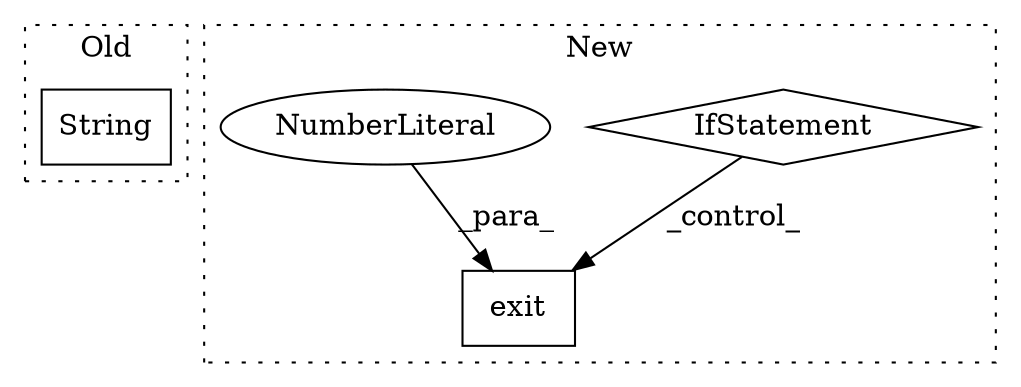 digraph G {
subgraph cluster0 {
1 [label="String" a="32" s="489,497" l="7,1" shape="box"];
label = "Old";
style="dotted";
}
subgraph cluster1 {
2 [label="exit" a="32" s="958,964" l="5,1" shape="box"];
3 [label="IfStatement" a="25" s="589,638" l="4,2" shape="diamond"];
4 [label="NumberLiteral" a="34" s="963" l="1" shape="ellipse"];
label = "New";
style="dotted";
}
3 -> 2 [label="_control_"];
4 -> 2 [label="_para_"];
}